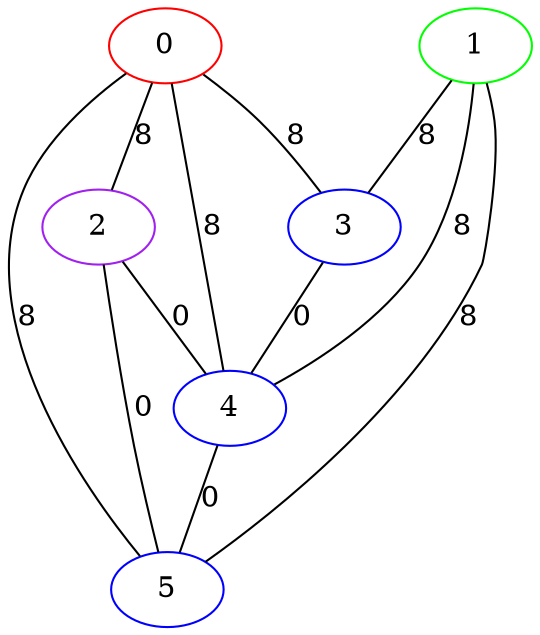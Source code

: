 graph "" {
0 [color=red, weight=1];
1 [color=green, weight=2];
2 [color=purple, weight=4];
3 [color=blue, weight=3];
4 [color=blue, weight=3];
5 [color=blue, weight=3];
0 -- 2  [key=0, label=8];
0 -- 3  [key=0, label=8];
0 -- 4  [key=0, label=8];
0 -- 5  [key=0, label=8];
1 -- 3  [key=0, label=8];
1 -- 4  [key=0, label=8];
1 -- 5  [key=0, label=8];
2 -- 4  [key=0, label=0];
2 -- 5  [key=0, label=0];
3 -- 4  [key=0, label=0];
4 -- 5  [key=0, label=0];
}
